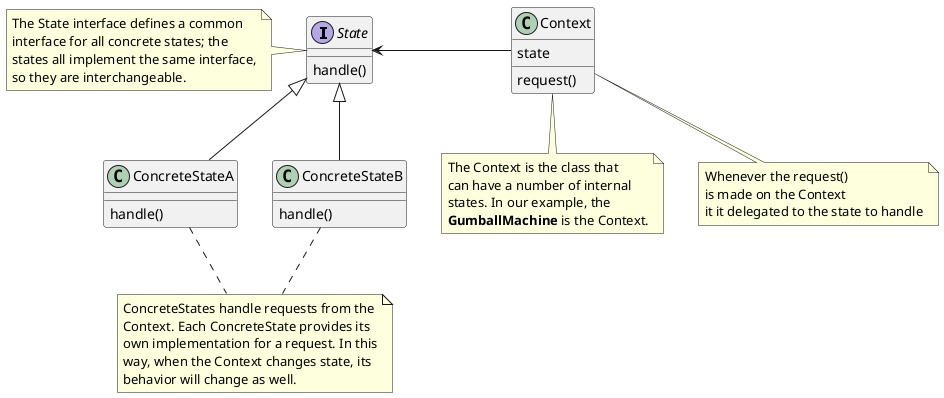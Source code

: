 @startuml

interface State {
handle()
}

class Context {
state
request()
}

class ConcreteStateA {
handle()
}

class ConcreteStateB {
handle()
}

State <|-- ConcreteStateA
State <|-- ConcreteStateB
State <- Context

note left of State : The State interface defines a common\ninterface for all concrete states; the\nstates all implement the same interface,\nso they are interchangeable.
note "The Context is the class that\ncan have a number of internal\nstates. In our example, the\n<b>GumballMachine</b> is the Context." as N2
note "Whenever the request()\nis made on the Context\nit it delegated to the state to handle" as N3
note "ConcreteStates handle requests from the\nContext. Each ConcreteState provides its\nown implementation for a request. In this\nway, when the Context changes state, its\nbehavior will change as well." as N1

Context .. N2
Context .. N3

ConcreteStateA .. N1
ConcreteStateB .. N1

@enduml